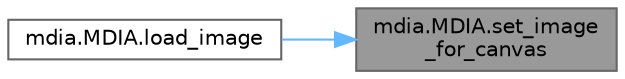 digraph "mdia.MDIA.set_image_for_canvas"
{
 // LATEX_PDF_SIZE
  bgcolor="transparent";
  edge [fontname=Helvetica,fontsize=10,labelfontname=Helvetica,labelfontsize=10];
  node [fontname=Helvetica,fontsize=10,shape=box,height=0.2,width=0.4];
  rankdir="RL";
  Node1 [id="Node000001",label="mdia.MDIA.set_image\l_for_canvas",height=0.2,width=0.4,color="gray40", fillcolor="grey60", style="filled", fontcolor="black",tooltip=" "];
  Node1 -> Node2 [id="edge1_Node000001_Node000002",dir="back",color="steelblue1",style="solid",tooltip=" "];
  Node2 [id="Node000002",label="mdia.MDIA.load_image",height=0.2,width=0.4,color="grey40", fillcolor="white", style="filled",URL="$classmdia_1_1_m_d_i_a.html#a1cdc5051016ab604559180978cba2229",tooltip=" "];
}
